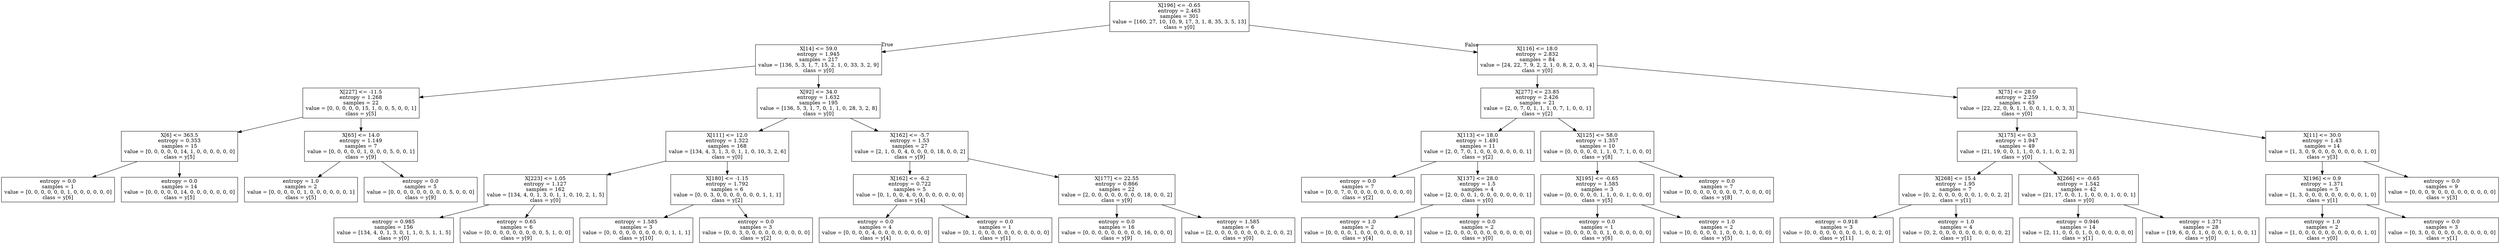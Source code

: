 digraph Tree {
node [shape=box] ;
0 [label="X[196] <= -0.65\nentropy = 2.463\nsamples = 301\nvalue = [160, 27, 10, 10, 9, 17, 3, 1, 8, 35, 3, 5, 13]\nclass = y[0]"] ;
1 [label="X[14] <= 59.0\nentropy = 1.945\nsamples = 217\nvalue = [136, 5, 3, 1, 7, 15, 2, 1, 0, 33, 3, 2, 9]\nclass = y[0]"] ;
0 -> 1 [labeldistance=2.5, labelangle=45, headlabel="True"] ;
2 [label="X[227] <= -11.5\nentropy = 1.268\nsamples = 22\nvalue = [0, 0, 0, 0, 0, 15, 1, 0, 0, 5, 0, 0, 1]\nclass = y[5]"] ;
1 -> 2 ;
3 [label="X[6] <= 363.5\nentropy = 0.353\nsamples = 15\nvalue = [0, 0, 0, 0, 0, 14, 1, 0, 0, 0, 0, 0, 0]\nclass = y[5]"] ;
2 -> 3 ;
4 [label="entropy = 0.0\nsamples = 1\nvalue = [0, 0, 0, 0, 0, 0, 1, 0, 0, 0, 0, 0, 0]\nclass = y[6]"] ;
3 -> 4 ;
5 [label="entropy = 0.0\nsamples = 14\nvalue = [0, 0, 0, 0, 0, 14, 0, 0, 0, 0, 0, 0, 0]\nclass = y[5]"] ;
3 -> 5 ;
6 [label="X[65] <= 14.0\nentropy = 1.149\nsamples = 7\nvalue = [0, 0, 0, 0, 0, 1, 0, 0, 0, 5, 0, 0, 1]\nclass = y[9]"] ;
2 -> 6 ;
7 [label="entropy = 1.0\nsamples = 2\nvalue = [0, 0, 0, 0, 0, 1, 0, 0, 0, 0, 0, 0, 1]\nclass = y[5]"] ;
6 -> 7 ;
8 [label="entropy = 0.0\nsamples = 5\nvalue = [0, 0, 0, 0, 0, 0, 0, 0, 0, 5, 0, 0, 0]\nclass = y[9]"] ;
6 -> 8 ;
9 [label="X[92] <= 34.0\nentropy = 1.632\nsamples = 195\nvalue = [136, 5, 3, 1, 7, 0, 1, 1, 0, 28, 3, 2, 8]\nclass = y[0]"] ;
1 -> 9 ;
10 [label="X[111] <= 12.0\nentropy = 1.322\nsamples = 168\nvalue = [134, 4, 3, 1, 3, 0, 1, 1, 0, 10, 3, 2, 6]\nclass = y[0]"] ;
9 -> 10 ;
11 [label="X[223] <= 1.05\nentropy = 1.127\nsamples = 162\nvalue = [134, 4, 0, 1, 3, 0, 1, 1, 0, 10, 2, 1, 5]\nclass = y[0]"] ;
10 -> 11 ;
12 [label="entropy = 0.985\nsamples = 156\nvalue = [134, 4, 0, 1, 3, 0, 1, 1, 0, 5, 1, 1, 5]\nclass = y[0]"] ;
11 -> 12 ;
13 [label="entropy = 0.65\nsamples = 6\nvalue = [0, 0, 0, 0, 0, 0, 0, 0, 0, 5, 1, 0, 0]\nclass = y[9]"] ;
11 -> 13 ;
14 [label="X[180] <= -1.15\nentropy = 1.792\nsamples = 6\nvalue = [0, 0, 3, 0, 0, 0, 0, 0, 0, 0, 1, 1, 1]\nclass = y[2]"] ;
10 -> 14 ;
15 [label="entropy = 1.585\nsamples = 3\nvalue = [0, 0, 0, 0, 0, 0, 0, 0, 0, 0, 1, 1, 1]\nclass = y[10]"] ;
14 -> 15 ;
16 [label="entropy = 0.0\nsamples = 3\nvalue = [0, 0, 3, 0, 0, 0, 0, 0, 0, 0, 0, 0, 0]\nclass = y[2]"] ;
14 -> 16 ;
17 [label="X[162] <= -5.7\nentropy = 1.53\nsamples = 27\nvalue = [2, 1, 0, 0, 4, 0, 0, 0, 0, 18, 0, 0, 2]\nclass = y[9]"] ;
9 -> 17 ;
18 [label="X[162] <= -6.2\nentropy = 0.722\nsamples = 5\nvalue = [0, 1, 0, 0, 4, 0, 0, 0, 0, 0, 0, 0, 0]\nclass = y[4]"] ;
17 -> 18 ;
19 [label="entropy = 0.0\nsamples = 4\nvalue = [0, 0, 0, 0, 4, 0, 0, 0, 0, 0, 0, 0, 0]\nclass = y[4]"] ;
18 -> 19 ;
20 [label="entropy = 0.0\nsamples = 1\nvalue = [0, 1, 0, 0, 0, 0, 0, 0, 0, 0, 0, 0, 0]\nclass = y[1]"] ;
18 -> 20 ;
21 [label="X[177] <= 22.55\nentropy = 0.866\nsamples = 22\nvalue = [2, 0, 0, 0, 0, 0, 0, 0, 0, 18, 0, 0, 2]\nclass = y[9]"] ;
17 -> 21 ;
22 [label="entropy = 0.0\nsamples = 16\nvalue = [0, 0, 0, 0, 0, 0, 0, 0, 0, 16, 0, 0, 0]\nclass = y[9]"] ;
21 -> 22 ;
23 [label="entropy = 1.585\nsamples = 6\nvalue = [2, 0, 0, 0, 0, 0, 0, 0, 0, 2, 0, 0, 2]\nclass = y[0]"] ;
21 -> 23 ;
24 [label="X[116] <= 18.0\nentropy = 2.832\nsamples = 84\nvalue = [24, 22, 7, 9, 2, 2, 1, 0, 8, 2, 0, 3, 4]\nclass = y[0]"] ;
0 -> 24 [labeldistance=2.5, labelangle=-45, headlabel="False"] ;
25 [label="X[277] <= 23.85\nentropy = 2.426\nsamples = 21\nvalue = [2, 0, 7, 0, 1, 1, 1, 0, 7, 1, 0, 0, 1]\nclass = y[2]"] ;
24 -> 25 ;
26 [label="X[113] <= 18.0\nentropy = 1.491\nsamples = 11\nvalue = [2, 0, 7, 0, 1, 0, 0, 0, 0, 0, 0, 0, 1]\nclass = y[2]"] ;
25 -> 26 ;
27 [label="entropy = 0.0\nsamples = 7\nvalue = [0, 0, 7, 0, 0, 0, 0, 0, 0, 0, 0, 0, 0]\nclass = y[2]"] ;
26 -> 27 ;
28 [label="X[137] <= 28.0\nentropy = 1.5\nsamples = 4\nvalue = [2, 0, 0, 0, 1, 0, 0, 0, 0, 0, 0, 0, 1]\nclass = y[0]"] ;
26 -> 28 ;
29 [label="entropy = 1.0\nsamples = 2\nvalue = [0, 0, 0, 0, 1, 0, 0, 0, 0, 0, 0, 0, 1]\nclass = y[4]"] ;
28 -> 29 ;
30 [label="entropy = 0.0\nsamples = 2\nvalue = [2, 0, 0, 0, 0, 0, 0, 0, 0, 0, 0, 0, 0]\nclass = y[0]"] ;
28 -> 30 ;
31 [label="X[125] <= 58.0\nentropy = 1.357\nsamples = 10\nvalue = [0, 0, 0, 0, 0, 1, 1, 0, 7, 1, 0, 0, 0]\nclass = y[8]"] ;
25 -> 31 ;
32 [label="X[195] <= -0.65\nentropy = 1.585\nsamples = 3\nvalue = [0, 0, 0, 0, 0, 1, 1, 0, 0, 1, 0, 0, 0]\nclass = y[5]"] ;
31 -> 32 ;
33 [label="entropy = 0.0\nsamples = 1\nvalue = [0, 0, 0, 0, 0, 0, 1, 0, 0, 0, 0, 0, 0]\nclass = y[6]"] ;
32 -> 33 ;
34 [label="entropy = 1.0\nsamples = 2\nvalue = [0, 0, 0, 0, 0, 1, 0, 0, 0, 1, 0, 0, 0]\nclass = y[5]"] ;
32 -> 34 ;
35 [label="entropy = 0.0\nsamples = 7\nvalue = [0, 0, 0, 0, 0, 0, 0, 0, 7, 0, 0, 0, 0]\nclass = y[8]"] ;
31 -> 35 ;
36 [label="X[75] <= 28.0\nentropy = 2.259\nsamples = 63\nvalue = [22, 22, 0, 9, 1, 1, 0, 0, 1, 1, 0, 3, 3]\nclass = y[0]"] ;
24 -> 36 ;
37 [label="X[175] <= 0.3\nentropy = 1.947\nsamples = 49\nvalue = [21, 19, 0, 0, 1, 1, 0, 0, 1, 1, 0, 2, 3]\nclass = y[0]"] ;
36 -> 37 ;
38 [label="X[268] <= 15.4\nentropy = 1.95\nsamples = 7\nvalue = [0, 2, 0, 0, 0, 0, 0, 0, 1, 0, 0, 2, 2]\nclass = y[1]"] ;
37 -> 38 ;
39 [label="entropy = 0.918\nsamples = 3\nvalue = [0, 0, 0, 0, 0, 0, 0, 0, 1, 0, 0, 2, 0]\nclass = y[11]"] ;
38 -> 39 ;
40 [label="entropy = 1.0\nsamples = 4\nvalue = [0, 2, 0, 0, 0, 0, 0, 0, 0, 0, 0, 0, 2]\nclass = y[1]"] ;
38 -> 40 ;
41 [label="X[266] <= -0.65\nentropy = 1.542\nsamples = 42\nvalue = [21, 17, 0, 0, 1, 1, 0, 0, 0, 1, 0, 0, 1]\nclass = y[0]"] ;
37 -> 41 ;
42 [label="entropy = 0.946\nsamples = 14\nvalue = [2, 11, 0, 0, 0, 1, 0, 0, 0, 0, 0, 0, 0]\nclass = y[1]"] ;
41 -> 42 ;
43 [label="entropy = 1.371\nsamples = 28\nvalue = [19, 6, 0, 0, 1, 0, 0, 0, 0, 1, 0, 0, 1]\nclass = y[0]"] ;
41 -> 43 ;
44 [label="X[11] <= 30.0\nentropy = 1.43\nsamples = 14\nvalue = [1, 3, 0, 9, 0, 0, 0, 0, 0, 0, 0, 1, 0]\nclass = y[3]"] ;
36 -> 44 ;
45 [label="X[196] <= 0.9\nentropy = 1.371\nsamples = 5\nvalue = [1, 3, 0, 0, 0, 0, 0, 0, 0, 0, 0, 1, 0]\nclass = y[1]"] ;
44 -> 45 ;
46 [label="entropy = 1.0\nsamples = 2\nvalue = [1, 0, 0, 0, 0, 0, 0, 0, 0, 0, 0, 1, 0]\nclass = y[0]"] ;
45 -> 46 ;
47 [label="entropy = 0.0\nsamples = 3\nvalue = [0, 3, 0, 0, 0, 0, 0, 0, 0, 0, 0, 0, 0]\nclass = y[1]"] ;
45 -> 47 ;
48 [label="entropy = 0.0\nsamples = 9\nvalue = [0, 0, 0, 9, 0, 0, 0, 0, 0, 0, 0, 0, 0]\nclass = y[3]"] ;
44 -> 48 ;
}